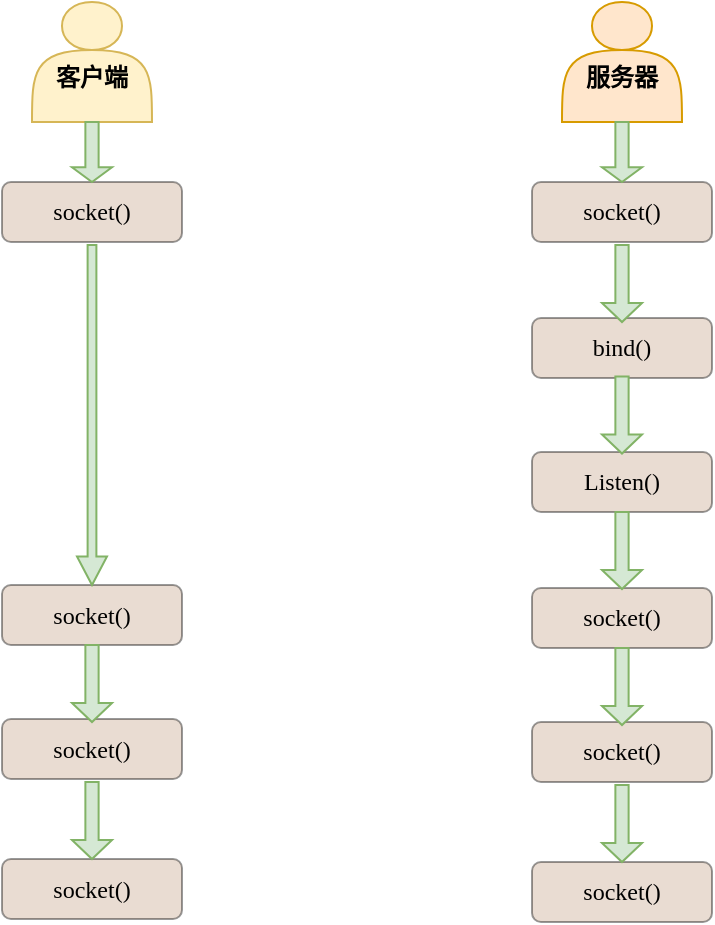 <mxfile version="22.0.8" type="github">
  <diagram name="第 1 页" id="Kv1g2cWNmDUzKT-I0tPs">
    <mxGraphModel dx="1077" dy="564" grid="1" gridSize="10" guides="1" tooltips="1" connect="1" arrows="1" fold="1" page="1" pageScale="1" pageWidth="827" pageHeight="1169" math="0" shadow="0">
      <root>
        <mxCell id="0" />
        <mxCell id="1" parent="0" />
        <mxCell id="ybtzGjQQWgPssiMgLpUO-7" value="&lt;div&gt;&lt;b&gt;&lt;br&gt;&lt;/b&gt;&lt;/div&gt;&lt;div&gt;&lt;b&gt;客户端&lt;/b&gt;&lt;/div&gt;" style="shape=actor;whiteSpace=wrap;html=1;fillColor=#fff2cc;fontFamily=Times New Roman;strokeColor=#d6b656;" parent="1" vertex="1">
          <mxGeometry x="185" y="90" width="60" height="60" as="geometry" />
        </mxCell>
        <mxCell id="ybtzGjQQWgPssiMgLpUO-8" value="&lt;div&gt;&lt;b&gt;&lt;br&gt;&lt;/b&gt;&lt;/div&gt;&lt;div&gt;&lt;b&gt;服务器&lt;br&gt;&lt;/b&gt;&lt;/div&gt;" style="shape=actor;whiteSpace=wrap;html=1;fillColor=#ffe6cc;fontFamily=Times New Roman;strokeColor=#d79b00;" parent="1" vertex="1">
          <mxGeometry x="450" y="90" width="60" height="60" as="geometry" />
        </mxCell>
        <mxCell id="ybtzGjQQWgPssiMgLpUO-9" value="socket()" style="rounded=1;whiteSpace=wrap;html=1;fillColor=#C7A78F;opacity=40;fontFamily=Lucida Console;" parent="1" vertex="1">
          <mxGeometry x="435" y="180" width="90" height="30" as="geometry" />
        </mxCell>
        <mxCell id="ybtzGjQQWgPssiMgLpUO-10" value="bind()" style="rounded=1;whiteSpace=wrap;html=1;fillColor=#C7A78F;opacity=40;fontFamily=Lucida Console;" parent="1" vertex="1">
          <mxGeometry x="435" y="248" width="90" height="30" as="geometry" />
        </mxCell>
        <mxCell id="ybtzGjQQWgPssiMgLpUO-11" value="Listen()" style="rounded=1;whiteSpace=wrap;html=1;fillColor=#C7A78F;opacity=40;fontFamily=Lucida Console;" parent="1" vertex="1">
          <mxGeometry x="435" y="315" width="90" height="30" as="geometry" />
        </mxCell>
        <mxCell id="ybtzGjQQWgPssiMgLpUO-12" value="socket()" style="rounded=1;whiteSpace=wrap;html=1;fillColor=#C7A78F;opacity=40;fontFamily=Lucida Console;" parent="1" vertex="1">
          <mxGeometry x="435" y="383" width="90" height="30" as="geometry" />
        </mxCell>
        <mxCell id="ybtzGjQQWgPssiMgLpUO-13" value="socket()" style="rounded=1;whiteSpace=wrap;html=1;fillColor=#C7A78F;opacity=40;fontFamily=Lucida Console;" parent="1" vertex="1">
          <mxGeometry x="435" y="450" width="90" height="30" as="geometry" />
        </mxCell>
        <mxCell id="ybtzGjQQWgPssiMgLpUO-14" value="socket()" style="rounded=1;whiteSpace=wrap;html=1;fillColor=#C7A78F;opacity=40;fontFamily=Lucida Console;" parent="1" vertex="1">
          <mxGeometry x="435" y="520" width="90" height="30" as="geometry" />
        </mxCell>
        <mxCell id="ybtzGjQQWgPssiMgLpUO-15" value="socket()" style="rounded=1;whiteSpace=wrap;html=1;fillColor=#C7A78F;opacity=40;fontFamily=Lucida Console;" parent="1" vertex="1">
          <mxGeometry x="170" y="381.5" width="90" height="30" as="geometry" />
        </mxCell>
        <mxCell id="ybtzGjQQWgPssiMgLpUO-16" value="socket()" style="rounded=1;whiteSpace=wrap;html=1;fillColor=#C7A78F;opacity=40;fontFamily=Lucida Console;" parent="1" vertex="1">
          <mxGeometry x="170" y="448.5" width="90" height="30" as="geometry" />
        </mxCell>
        <mxCell id="ybtzGjQQWgPssiMgLpUO-17" value="socket()" style="rounded=1;whiteSpace=wrap;html=1;fillColor=#C7A78F;opacity=40;fontFamily=Lucida Console;" parent="1" vertex="1">
          <mxGeometry x="170" y="518.5" width="90" height="30" as="geometry" />
        </mxCell>
        <mxCell id="ybtzGjQQWgPssiMgLpUO-18" value="socket()" style="rounded=1;whiteSpace=wrap;html=1;fillColor=#C7A78F;opacity=40;fontFamily=Lucida Console;" parent="1" vertex="1">
          <mxGeometry x="170" y="180" width="90" height="30" as="geometry" />
        </mxCell>
        <mxCell id="ybtzGjQQWgPssiMgLpUO-20" value="" style="shape=singleArrow;direction=south;whiteSpace=wrap;html=1;arrowWidth=0.293;arrowSize=0.084;fillColor=#D5E8D4;strokeColor=#82b366;" parent="1" vertex="1">
          <mxGeometry x="207.5" y="211.5" width="15" height="170" as="geometry" />
        </mxCell>
        <mxCell id="ybtzGjQQWgPssiMgLpUO-21" value="" style="shape=singleArrow;direction=south;whiteSpace=wrap;html=1;arrowWidth=0.331;arrowSize=0.246;fillColor=#D5E8D4;strokeColor=#82b366;" parent="1" vertex="1">
          <mxGeometry x="205" y="150" width="20" height="30" as="geometry" />
        </mxCell>
        <mxCell id="ybtzGjQQWgPssiMgLpUO-22" value="" style="shape=singleArrow;direction=south;whiteSpace=wrap;html=1;arrowWidth=0.331;arrowSize=0.246;fillColor=#D5E8D4;strokeColor=#82b366;" parent="1" vertex="1">
          <mxGeometry x="470" y="150" width="20" height="30" as="geometry" />
        </mxCell>
        <mxCell id="ybtzGjQQWgPssiMgLpUO-23" value="" style="shape=singleArrow;direction=south;whiteSpace=wrap;html=1;arrowWidth=0.331;arrowSize=0.246;fillColor=#D5E8D4;strokeColor=#82b366;" parent="1" vertex="1">
          <mxGeometry x="470" y="211.5" width="20" height="38.5" as="geometry" />
        </mxCell>
        <mxCell id="ybtzGjQQWgPssiMgLpUO-24" value="" style="shape=singleArrow;direction=south;whiteSpace=wrap;html=1;arrowWidth=0.331;arrowSize=0.246;fillColor=#D5E8D4;strokeColor=#82b366;" parent="1" vertex="1">
          <mxGeometry x="470" y="277.25" width="20" height="38.5" as="geometry" />
        </mxCell>
        <mxCell id="ybtzGjQQWgPssiMgLpUO-25" value="" style="shape=singleArrow;direction=south;whiteSpace=wrap;html=1;arrowWidth=0.331;arrowSize=0.246;fillColor=#D5E8D4;strokeColor=#82b366;" parent="1" vertex="1">
          <mxGeometry x="470" y="345" width="20" height="38.5" as="geometry" />
        </mxCell>
        <mxCell id="ybtzGjQQWgPssiMgLpUO-26" value="" style="shape=singleArrow;direction=south;whiteSpace=wrap;html=1;arrowWidth=0.331;arrowSize=0.246;fillColor=#D5E8D4;strokeColor=#82b366;" parent="1" vertex="1">
          <mxGeometry x="470" y="413" width="20" height="38.5" as="geometry" />
        </mxCell>
        <mxCell id="ybtzGjQQWgPssiMgLpUO-27" value="" style="shape=singleArrow;direction=south;whiteSpace=wrap;html=1;arrowWidth=0.331;arrowSize=0.246;fillColor=#D5E8D4;strokeColor=#82b366;" parent="1" vertex="1">
          <mxGeometry x="470" y="481.5" width="20" height="38.5" as="geometry" />
        </mxCell>
        <mxCell id="ybtzGjQQWgPssiMgLpUO-28" value="" style="shape=singleArrow;direction=south;whiteSpace=wrap;html=1;arrowWidth=0.331;arrowSize=0.246;fillColor=#D5E8D4;strokeColor=#82b366;" parent="1" vertex="1">
          <mxGeometry x="205" y="411.5" width="20" height="38.5" as="geometry" />
        </mxCell>
        <mxCell id="ybtzGjQQWgPssiMgLpUO-29" value="" style="shape=singleArrow;direction=south;whiteSpace=wrap;html=1;arrowWidth=0.331;arrowSize=0.246;fillColor=#D5E8D4;strokeColor=#82b366;" parent="1" vertex="1">
          <mxGeometry x="205" y="480" width="20" height="38.5" as="geometry" />
        </mxCell>
      </root>
    </mxGraphModel>
  </diagram>
</mxfile>
